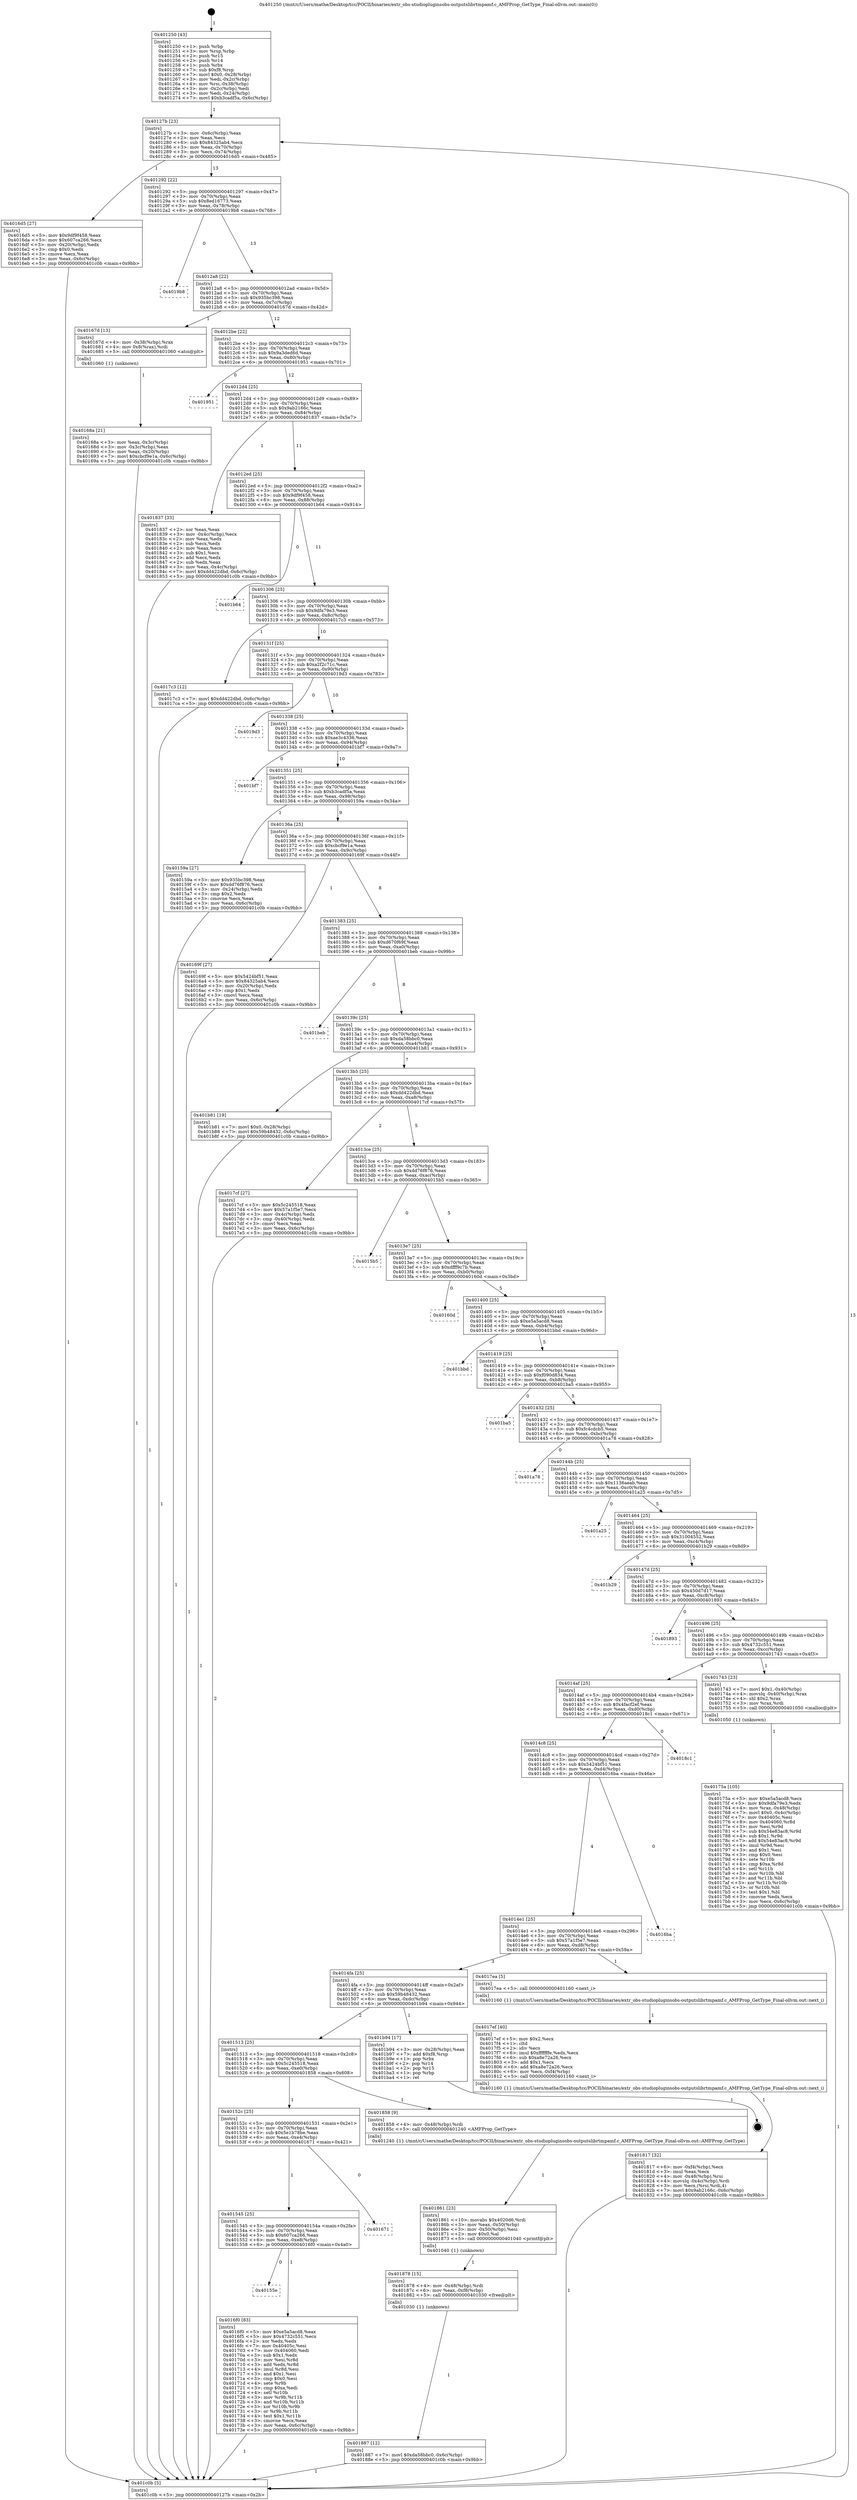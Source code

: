 digraph "0x401250" {
  label = "0x401250 (/mnt/c/Users/mathe/Desktop/tcc/POCII/binaries/extr_obs-studiopluginsobs-outputslibrtmpamf.c_AMFProp_GetType_Final-ollvm.out::main(0))"
  labelloc = "t"
  node[shape=record]

  Entry [label="",width=0.3,height=0.3,shape=circle,fillcolor=black,style=filled]
  "0x40127b" [label="{
     0x40127b [23]\l
     | [instrs]\l
     &nbsp;&nbsp;0x40127b \<+3\>: mov -0x6c(%rbp),%eax\l
     &nbsp;&nbsp;0x40127e \<+2\>: mov %eax,%ecx\l
     &nbsp;&nbsp;0x401280 \<+6\>: sub $0x84325ab4,%ecx\l
     &nbsp;&nbsp;0x401286 \<+3\>: mov %eax,-0x70(%rbp)\l
     &nbsp;&nbsp;0x401289 \<+3\>: mov %ecx,-0x74(%rbp)\l
     &nbsp;&nbsp;0x40128c \<+6\>: je 00000000004016d5 \<main+0x485\>\l
  }"]
  "0x4016d5" [label="{
     0x4016d5 [27]\l
     | [instrs]\l
     &nbsp;&nbsp;0x4016d5 \<+5\>: mov $0x9df9f458,%eax\l
     &nbsp;&nbsp;0x4016da \<+5\>: mov $0x607ca266,%ecx\l
     &nbsp;&nbsp;0x4016df \<+3\>: mov -0x20(%rbp),%edx\l
     &nbsp;&nbsp;0x4016e2 \<+3\>: cmp $0x0,%edx\l
     &nbsp;&nbsp;0x4016e5 \<+3\>: cmove %ecx,%eax\l
     &nbsp;&nbsp;0x4016e8 \<+3\>: mov %eax,-0x6c(%rbp)\l
     &nbsp;&nbsp;0x4016eb \<+5\>: jmp 0000000000401c0b \<main+0x9bb\>\l
  }"]
  "0x401292" [label="{
     0x401292 [22]\l
     | [instrs]\l
     &nbsp;&nbsp;0x401292 \<+5\>: jmp 0000000000401297 \<main+0x47\>\l
     &nbsp;&nbsp;0x401297 \<+3\>: mov -0x70(%rbp),%eax\l
     &nbsp;&nbsp;0x40129a \<+5\>: sub $0x8ed16773,%eax\l
     &nbsp;&nbsp;0x40129f \<+3\>: mov %eax,-0x78(%rbp)\l
     &nbsp;&nbsp;0x4012a2 \<+6\>: je 00000000004019b8 \<main+0x768\>\l
  }"]
  Exit [label="",width=0.3,height=0.3,shape=circle,fillcolor=black,style=filled,peripheries=2]
  "0x4019b8" [label="{
     0x4019b8\l
  }", style=dashed]
  "0x4012a8" [label="{
     0x4012a8 [22]\l
     | [instrs]\l
     &nbsp;&nbsp;0x4012a8 \<+5\>: jmp 00000000004012ad \<main+0x5d\>\l
     &nbsp;&nbsp;0x4012ad \<+3\>: mov -0x70(%rbp),%eax\l
     &nbsp;&nbsp;0x4012b0 \<+5\>: sub $0x935bc398,%eax\l
     &nbsp;&nbsp;0x4012b5 \<+3\>: mov %eax,-0x7c(%rbp)\l
     &nbsp;&nbsp;0x4012b8 \<+6\>: je 000000000040167d \<main+0x42d\>\l
  }"]
  "0x401887" [label="{
     0x401887 [12]\l
     | [instrs]\l
     &nbsp;&nbsp;0x401887 \<+7\>: movl $0xda58bbc0,-0x6c(%rbp)\l
     &nbsp;&nbsp;0x40188e \<+5\>: jmp 0000000000401c0b \<main+0x9bb\>\l
  }"]
  "0x40167d" [label="{
     0x40167d [13]\l
     | [instrs]\l
     &nbsp;&nbsp;0x40167d \<+4\>: mov -0x38(%rbp),%rax\l
     &nbsp;&nbsp;0x401681 \<+4\>: mov 0x8(%rax),%rdi\l
     &nbsp;&nbsp;0x401685 \<+5\>: call 0000000000401060 \<atoi@plt\>\l
     | [calls]\l
     &nbsp;&nbsp;0x401060 \{1\} (unknown)\l
  }"]
  "0x4012be" [label="{
     0x4012be [22]\l
     | [instrs]\l
     &nbsp;&nbsp;0x4012be \<+5\>: jmp 00000000004012c3 \<main+0x73\>\l
     &nbsp;&nbsp;0x4012c3 \<+3\>: mov -0x70(%rbp),%eax\l
     &nbsp;&nbsp;0x4012c6 \<+5\>: sub $0x9a3ded6d,%eax\l
     &nbsp;&nbsp;0x4012cb \<+3\>: mov %eax,-0x80(%rbp)\l
     &nbsp;&nbsp;0x4012ce \<+6\>: je 0000000000401951 \<main+0x701\>\l
  }"]
  "0x401878" [label="{
     0x401878 [15]\l
     | [instrs]\l
     &nbsp;&nbsp;0x401878 \<+4\>: mov -0x48(%rbp),%rdi\l
     &nbsp;&nbsp;0x40187c \<+6\>: mov %eax,-0xf8(%rbp)\l
     &nbsp;&nbsp;0x401882 \<+5\>: call 0000000000401030 \<free@plt\>\l
     | [calls]\l
     &nbsp;&nbsp;0x401030 \{1\} (unknown)\l
  }"]
  "0x401951" [label="{
     0x401951\l
  }", style=dashed]
  "0x4012d4" [label="{
     0x4012d4 [25]\l
     | [instrs]\l
     &nbsp;&nbsp;0x4012d4 \<+5\>: jmp 00000000004012d9 \<main+0x89\>\l
     &nbsp;&nbsp;0x4012d9 \<+3\>: mov -0x70(%rbp),%eax\l
     &nbsp;&nbsp;0x4012dc \<+5\>: sub $0x9ab2166c,%eax\l
     &nbsp;&nbsp;0x4012e1 \<+6\>: mov %eax,-0x84(%rbp)\l
     &nbsp;&nbsp;0x4012e7 \<+6\>: je 0000000000401837 \<main+0x5e7\>\l
  }"]
  "0x401861" [label="{
     0x401861 [23]\l
     | [instrs]\l
     &nbsp;&nbsp;0x401861 \<+10\>: movabs $0x4020d6,%rdi\l
     &nbsp;&nbsp;0x40186b \<+3\>: mov %eax,-0x50(%rbp)\l
     &nbsp;&nbsp;0x40186e \<+3\>: mov -0x50(%rbp),%esi\l
     &nbsp;&nbsp;0x401871 \<+2\>: mov $0x0,%al\l
     &nbsp;&nbsp;0x401873 \<+5\>: call 0000000000401040 \<printf@plt\>\l
     | [calls]\l
     &nbsp;&nbsp;0x401040 \{1\} (unknown)\l
  }"]
  "0x401837" [label="{
     0x401837 [33]\l
     | [instrs]\l
     &nbsp;&nbsp;0x401837 \<+2\>: xor %eax,%eax\l
     &nbsp;&nbsp;0x401839 \<+3\>: mov -0x4c(%rbp),%ecx\l
     &nbsp;&nbsp;0x40183c \<+2\>: mov %eax,%edx\l
     &nbsp;&nbsp;0x40183e \<+2\>: sub %ecx,%edx\l
     &nbsp;&nbsp;0x401840 \<+2\>: mov %eax,%ecx\l
     &nbsp;&nbsp;0x401842 \<+3\>: sub $0x1,%ecx\l
     &nbsp;&nbsp;0x401845 \<+2\>: add %ecx,%edx\l
     &nbsp;&nbsp;0x401847 \<+2\>: sub %edx,%eax\l
     &nbsp;&nbsp;0x401849 \<+3\>: mov %eax,-0x4c(%rbp)\l
     &nbsp;&nbsp;0x40184c \<+7\>: movl $0xdd422dbd,-0x6c(%rbp)\l
     &nbsp;&nbsp;0x401853 \<+5\>: jmp 0000000000401c0b \<main+0x9bb\>\l
  }"]
  "0x4012ed" [label="{
     0x4012ed [25]\l
     | [instrs]\l
     &nbsp;&nbsp;0x4012ed \<+5\>: jmp 00000000004012f2 \<main+0xa2\>\l
     &nbsp;&nbsp;0x4012f2 \<+3\>: mov -0x70(%rbp),%eax\l
     &nbsp;&nbsp;0x4012f5 \<+5\>: sub $0x9df9f458,%eax\l
     &nbsp;&nbsp;0x4012fa \<+6\>: mov %eax,-0x88(%rbp)\l
     &nbsp;&nbsp;0x401300 \<+6\>: je 0000000000401b64 \<main+0x914\>\l
  }"]
  "0x401817" [label="{
     0x401817 [32]\l
     | [instrs]\l
     &nbsp;&nbsp;0x401817 \<+6\>: mov -0xf4(%rbp),%ecx\l
     &nbsp;&nbsp;0x40181d \<+3\>: imul %eax,%ecx\l
     &nbsp;&nbsp;0x401820 \<+4\>: mov -0x48(%rbp),%rsi\l
     &nbsp;&nbsp;0x401824 \<+4\>: movslq -0x4c(%rbp),%rdi\l
     &nbsp;&nbsp;0x401828 \<+3\>: mov %ecx,(%rsi,%rdi,4)\l
     &nbsp;&nbsp;0x40182b \<+7\>: movl $0x9ab2166c,-0x6c(%rbp)\l
     &nbsp;&nbsp;0x401832 \<+5\>: jmp 0000000000401c0b \<main+0x9bb\>\l
  }"]
  "0x401b64" [label="{
     0x401b64\l
  }", style=dashed]
  "0x401306" [label="{
     0x401306 [25]\l
     | [instrs]\l
     &nbsp;&nbsp;0x401306 \<+5\>: jmp 000000000040130b \<main+0xbb\>\l
     &nbsp;&nbsp;0x40130b \<+3\>: mov -0x70(%rbp),%eax\l
     &nbsp;&nbsp;0x40130e \<+5\>: sub $0x9dfa79e3,%eax\l
     &nbsp;&nbsp;0x401313 \<+6\>: mov %eax,-0x8c(%rbp)\l
     &nbsp;&nbsp;0x401319 \<+6\>: je 00000000004017c3 \<main+0x573\>\l
  }"]
  "0x4017ef" [label="{
     0x4017ef [40]\l
     | [instrs]\l
     &nbsp;&nbsp;0x4017ef \<+5\>: mov $0x2,%ecx\l
     &nbsp;&nbsp;0x4017f4 \<+1\>: cltd\l
     &nbsp;&nbsp;0x4017f5 \<+2\>: idiv %ecx\l
     &nbsp;&nbsp;0x4017f7 \<+6\>: imul $0xfffffffe,%edx,%ecx\l
     &nbsp;&nbsp;0x4017fd \<+6\>: sub $0xa8e72a26,%ecx\l
     &nbsp;&nbsp;0x401803 \<+3\>: add $0x1,%ecx\l
     &nbsp;&nbsp;0x401806 \<+6\>: add $0xa8e72a26,%ecx\l
     &nbsp;&nbsp;0x40180c \<+6\>: mov %ecx,-0xf4(%rbp)\l
     &nbsp;&nbsp;0x401812 \<+5\>: call 0000000000401160 \<next_i\>\l
     | [calls]\l
     &nbsp;&nbsp;0x401160 \{1\} (/mnt/c/Users/mathe/Desktop/tcc/POCII/binaries/extr_obs-studiopluginsobs-outputslibrtmpamf.c_AMFProp_GetType_Final-ollvm.out::next_i)\l
  }"]
  "0x4017c3" [label="{
     0x4017c3 [12]\l
     | [instrs]\l
     &nbsp;&nbsp;0x4017c3 \<+7\>: movl $0xdd422dbd,-0x6c(%rbp)\l
     &nbsp;&nbsp;0x4017ca \<+5\>: jmp 0000000000401c0b \<main+0x9bb\>\l
  }"]
  "0x40131f" [label="{
     0x40131f [25]\l
     | [instrs]\l
     &nbsp;&nbsp;0x40131f \<+5\>: jmp 0000000000401324 \<main+0xd4\>\l
     &nbsp;&nbsp;0x401324 \<+3\>: mov -0x70(%rbp),%eax\l
     &nbsp;&nbsp;0x401327 \<+5\>: sub $0xa2f2c71c,%eax\l
     &nbsp;&nbsp;0x40132c \<+6\>: mov %eax,-0x90(%rbp)\l
     &nbsp;&nbsp;0x401332 \<+6\>: je 00000000004019d3 \<main+0x783\>\l
  }"]
  "0x40175a" [label="{
     0x40175a [105]\l
     | [instrs]\l
     &nbsp;&nbsp;0x40175a \<+5\>: mov $0xe5a5acd8,%ecx\l
     &nbsp;&nbsp;0x40175f \<+5\>: mov $0x9dfa79e3,%edx\l
     &nbsp;&nbsp;0x401764 \<+4\>: mov %rax,-0x48(%rbp)\l
     &nbsp;&nbsp;0x401768 \<+7\>: movl $0x0,-0x4c(%rbp)\l
     &nbsp;&nbsp;0x40176f \<+7\>: mov 0x40405c,%esi\l
     &nbsp;&nbsp;0x401776 \<+8\>: mov 0x404060,%r8d\l
     &nbsp;&nbsp;0x40177e \<+3\>: mov %esi,%r9d\l
     &nbsp;&nbsp;0x401781 \<+7\>: sub $0x54e83ac8,%r9d\l
     &nbsp;&nbsp;0x401788 \<+4\>: sub $0x1,%r9d\l
     &nbsp;&nbsp;0x40178c \<+7\>: add $0x54e83ac8,%r9d\l
     &nbsp;&nbsp;0x401793 \<+4\>: imul %r9d,%esi\l
     &nbsp;&nbsp;0x401797 \<+3\>: and $0x1,%esi\l
     &nbsp;&nbsp;0x40179a \<+3\>: cmp $0x0,%esi\l
     &nbsp;&nbsp;0x40179d \<+4\>: sete %r10b\l
     &nbsp;&nbsp;0x4017a1 \<+4\>: cmp $0xa,%r8d\l
     &nbsp;&nbsp;0x4017a5 \<+4\>: setl %r11b\l
     &nbsp;&nbsp;0x4017a9 \<+3\>: mov %r10b,%bl\l
     &nbsp;&nbsp;0x4017ac \<+3\>: and %r11b,%bl\l
     &nbsp;&nbsp;0x4017af \<+3\>: xor %r11b,%r10b\l
     &nbsp;&nbsp;0x4017b2 \<+3\>: or %r10b,%bl\l
     &nbsp;&nbsp;0x4017b5 \<+3\>: test $0x1,%bl\l
     &nbsp;&nbsp;0x4017b8 \<+3\>: cmovne %edx,%ecx\l
     &nbsp;&nbsp;0x4017bb \<+3\>: mov %ecx,-0x6c(%rbp)\l
     &nbsp;&nbsp;0x4017be \<+5\>: jmp 0000000000401c0b \<main+0x9bb\>\l
  }"]
  "0x4019d3" [label="{
     0x4019d3\l
  }", style=dashed]
  "0x401338" [label="{
     0x401338 [25]\l
     | [instrs]\l
     &nbsp;&nbsp;0x401338 \<+5\>: jmp 000000000040133d \<main+0xed\>\l
     &nbsp;&nbsp;0x40133d \<+3\>: mov -0x70(%rbp),%eax\l
     &nbsp;&nbsp;0x401340 \<+5\>: sub $0xae3c4336,%eax\l
     &nbsp;&nbsp;0x401345 \<+6\>: mov %eax,-0x94(%rbp)\l
     &nbsp;&nbsp;0x40134b \<+6\>: je 0000000000401bf7 \<main+0x9a7\>\l
  }"]
  "0x40155e" [label="{
     0x40155e\l
  }", style=dashed]
  "0x401bf7" [label="{
     0x401bf7\l
  }", style=dashed]
  "0x401351" [label="{
     0x401351 [25]\l
     | [instrs]\l
     &nbsp;&nbsp;0x401351 \<+5\>: jmp 0000000000401356 \<main+0x106\>\l
     &nbsp;&nbsp;0x401356 \<+3\>: mov -0x70(%rbp),%eax\l
     &nbsp;&nbsp;0x401359 \<+5\>: sub $0xb3cadf5a,%eax\l
     &nbsp;&nbsp;0x40135e \<+6\>: mov %eax,-0x98(%rbp)\l
     &nbsp;&nbsp;0x401364 \<+6\>: je 000000000040159a \<main+0x34a\>\l
  }"]
  "0x4016f0" [label="{
     0x4016f0 [83]\l
     | [instrs]\l
     &nbsp;&nbsp;0x4016f0 \<+5\>: mov $0xe5a5acd8,%eax\l
     &nbsp;&nbsp;0x4016f5 \<+5\>: mov $0x4732c551,%ecx\l
     &nbsp;&nbsp;0x4016fa \<+2\>: xor %edx,%edx\l
     &nbsp;&nbsp;0x4016fc \<+7\>: mov 0x40405c,%esi\l
     &nbsp;&nbsp;0x401703 \<+7\>: mov 0x404060,%edi\l
     &nbsp;&nbsp;0x40170a \<+3\>: sub $0x1,%edx\l
     &nbsp;&nbsp;0x40170d \<+3\>: mov %esi,%r8d\l
     &nbsp;&nbsp;0x401710 \<+3\>: add %edx,%r8d\l
     &nbsp;&nbsp;0x401713 \<+4\>: imul %r8d,%esi\l
     &nbsp;&nbsp;0x401717 \<+3\>: and $0x1,%esi\l
     &nbsp;&nbsp;0x40171a \<+3\>: cmp $0x0,%esi\l
     &nbsp;&nbsp;0x40171d \<+4\>: sete %r9b\l
     &nbsp;&nbsp;0x401721 \<+3\>: cmp $0xa,%edi\l
     &nbsp;&nbsp;0x401724 \<+4\>: setl %r10b\l
     &nbsp;&nbsp;0x401728 \<+3\>: mov %r9b,%r11b\l
     &nbsp;&nbsp;0x40172b \<+3\>: and %r10b,%r11b\l
     &nbsp;&nbsp;0x40172e \<+3\>: xor %r10b,%r9b\l
     &nbsp;&nbsp;0x401731 \<+3\>: or %r9b,%r11b\l
     &nbsp;&nbsp;0x401734 \<+4\>: test $0x1,%r11b\l
     &nbsp;&nbsp;0x401738 \<+3\>: cmovne %ecx,%eax\l
     &nbsp;&nbsp;0x40173b \<+3\>: mov %eax,-0x6c(%rbp)\l
     &nbsp;&nbsp;0x40173e \<+5\>: jmp 0000000000401c0b \<main+0x9bb\>\l
  }"]
  "0x40159a" [label="{
     0x40159a [27]\l
     | [instrs]\l
     &nbsp;&nbsp;0x40159a \<+5\>: mov $0x935bc398,%eax\l
     &nbsp;&nbsp;0x40159f \<+5\>: mov $0xdd76f876,%ecx\l
     &nbsp;&nbsp;0x4015a4 \<+3\>: mov -0x24(%rbp),%edx\l
     &nbsp;&nbsp;0x4015a7 \<+3\>: cmp $0x2,%edx\l
     &nbsp;&nbsp;0x4015aa \<+3\>: cmovne %ecx,%eax\l
     &nbsp;&nbsp;0x4015ad \<+3\>: mov %eax,-0x6c(%rbp)\l
     &nbsp;&nbsp;0x4015b0 \<+5\>: jmp 0000000000401c0b \<main+0x9bb\>\l
  }"]
  "0x40136a" [label="{
     0x40136a [25]\l
     | [instrs]\l
     &nbsp;&nbsp;0x40136a \<+5\>: jmp 000000000040136f \<main+0x11f\>\l
     &nbsp;&nbsp;0x40136f \<+3\>: mov -0x70(%rbp),%eax\l
     &nbsp;&nbsp;0x401372 \<+5\>: sub $0xcbcf9e1a,%eax\l
     &nbsp;&nbsp;0x401377 \<+6\>: mov %eax,-0x9c(%rbp)\l
     &nbsp;&nbsp;0x40137d \<+6\>: je 000000000040169f \<main+0x44f\>\l
  }"]
  "0x401c0b" [label="{
     0x401c0b [5]\l
     | [instrs]\l
     &nbsp;&nbsp;0x401c0b \<+5\>: jmp 000000000040127b \<main+0x2b\>\l
  }"]
  "0x401250" [label="{
     0x401250 [43]\l
     | [instrs]\l
     &nbsp;&nbsp;0x401250 \<+1\>: push %rbp\l
     &nbsp;&nbsp;0x401251 \<+3\>: mov %rsp,%rbp\l
     &nbsp;&nbsp;0x401254 \<+2\>: push %r15\l
     &nbsp;&nbsp;0x401256 \<+2\>: push %r14\l
     &nbsp;&nbsp;0x401258 \<+1\>: push %rbx\l
     &nbsp;&nbsp;0x401259 \<+7\>: sub $0xf8,%rsp\l
     &nbsp;&nbsp;0x401260 \<+7\>: movl $0x0,-0x28(%rbp)\l
     &nbsp;&nbsp;0x401267 \<+3\>: mov %edi,-0x2c(%rbp)\l
     &nbsp;&nbsp;0x40126a \<+4\>: mov %rsi,-0x38(%rbp)\l
     &nbsp;&nbsp;0x40126e \<+3\>: mov -0x2c(%rbp),%edi\l
     &nbsp;&nbsp;0x401271 \<+3\>: mov %edi,-0x24(%rbp)\l
     &nbsp;&nbsp;0x401274 \<+7\>: movl $0xb3cadf5a,-0x6c(%rbp)\l
  }"]
  "0x40168a" [label="{
     0x40168a [21]\l
     | [instrs]\l
     &nbsp;&nbsp;0x40168a \<+3\>: mov %eax,-0x3c(%rbp)\l
     &nbsp;&nbsp;0x40168d \<+3\>: mov -0x3c(%rbp),%eax\l
     &nbsp;&nbsp;0x401690 \<+3\>: mov %eax,-0x20(%rbp)\l
     &nbsp;&nbsp;0x401693 \<+7\>: movl $0xcbcf9e1a,-0x6c(%rbp)\l
     &nbsp;&nbsp;0x40169a \<+5\>: jmp 0000000000401c0b \<main+0x9bb\>\l
  }"]
  "0x401545" [label="{
     0x401545 [25]\l
     | [instrs]\l
     &nbsp;&nbsp;0x401545 \<+5\>: jmp 000000000040154a \<main+0x2fa\>\l
     &nbsp;&nbsp;0x40154a \<+3\>: mov -0x70(%rbp),%eax\l
     &nbsp;&nbsp;0x40154d \<+5\>: sub $0x607ca266,%eax\l
     &nbsp;&nbsp;0x401552 \<+6\>: mov %eax,-0xe8(%rbp)\l
     &nbsp;&nbsp;0x401558 \<+6\>: je 00000000004016f0 \<main+0x4a0\>\l
  }"]
  "0x40169f" [label="{
     0x40169f [27]\l
     | [instrs]\l
     &nbsp;&nbsp;0x40169f \<+5\>: mov $0x5424bf51,%eax\l
     &nbsp;&nbsp;0x4016a4 \<+5\>: mov $0x84325ab4,%ecx\l
     &nbsp;&nbsp;0x4016a9 \<+3\>: mov -0x20(%rbp),%edx\l
     &nbsp;&nbsp;0x4016ac \<+3\>: cmp $0x1,%edx\l
     &nbsp;&nbsp;0x4016af \<+3\>: cmovl %ecx,%eax\l
     &nbsp;&nbsp;0x4016b2 \<+3\>: mov %eax,-0x6c(%rbp)\l
     &nbsp;&nbsp;0x4016b5 \<+5\>: jmp 0000000000401c0b \<main+0x9bb\>\l
  }"]
  "0x401383" [label="{
     0x401383 [25]\l
     | [instrs]\l
     &nbsp;&nbsp;0x401383 \<+5\>: jmp 0000000000401388 \<main+0x138\>\l
     &nbsp;&nbsp;0x401388 \<+3\>: mov -0x70(%rbp),%eax\l
     &nbsp;&nbsp;0x40138b \<+5\>: sub $0xd670f69f,%eax\l
     &nbsp;&nbsp;0x401390 \<+6\>: mov %eax,-0xa0(%rbp)\l
     &nbsp;&nbsp;0x401396 \<+6\>: je 0000000000401beb \<main+0x99b\>\l
  }"]
  "0x401671" [label="{
     0x401671\l
  }", style=dashed]
  "0x401beb" [label="{
     0x401beb\l
  }", style=dashed]
  "0x40139c" [label="{
     0x40139c [25]\l
     | [instrs]\l
     &nbsp;&nbsp;0x40139c \<+5\>: jmp 00000000004013a1 \<main+0x151\>\l
     &nbsp;&nbsp;0x4013a1 \<+3\>: mov -0x70(%rbp),%eax\l
     &nbsp;&nbsp;0x4013a4 \<+5\>: sub $0xda58bbc0,%eax\l
     &nbsp;&nbsp;0x4013a9 \<+6\>: mov %eax,-0xa4(%rbp)\l
     &nbsp;&nbsp;0x4013af \<+6\>: je 0000000000401b81 \<main+0x931\>\l
  }"]
  "0x40152c" [label="{
     0x40152c [25]\l
     | [instrs]\l
     &nbsp;&nbsp;0x40152c \<+5\>: jmp 0000000000401531 \<main+0x2e1\>\l
     &nbsp;&nbsp;0x401531 \<+3\>: mov -0x70(%rbp),%eax\l
     &nbsp;&nbsp;0x401534 \<+5\>: sub $0x5e1b78be,%eax\l
     &nbsp;&nbsp;0x401539 \<+6\>: mov %eax,-0xe4(%rbp)\l
     &nbsp;&nbsp;0x40153f \<+6\>: je 0000000000401671 \<main+0x421\>\l
  }"]
  "0x401b81" [label="{
     0x401b81 [19]\l
     | [instrs]\l
     &nbsp;&nbsp;0x401b81 \<+7\>: movl $0x0,-0x28(%rbp)\l
     &nbsp;&nbsp;0x401b88 \<+7\>: movl $0x59b48432,-0x6c(%rbp)\l
     &nbsp;&nbsp;0x401b8f \<+5\>: jmp 0000000000401c0b \<main+0x9bb\>\l
  }"]
  "0x4013b5" [label="{
     0x4013b5 [25]\l
     | [instrs]\l
     &nbsp;&nbsp;0x4013b5 \<+5\>: jmp 00000000004013ba \<main+0x16a\>\l
     &nbsp;&nbsp;0x4013ba \<+3\>: mov -0x70(%rbp),%eax\l
     &nbsp;&nbsp;0x4013bd \<+5\>: sub $0xdd422dbd,%eax\l
     &nbsp;&nbsp;0x4013c2 \<+6\>: mov %eax,-0xa8(%rbp)\l
     &nbsp;&nbsp;0x4013c8 \<+6\>: je 00000000004017cf \<main+0x57f\>\l
  }"]
  "0x401858" [label="{
     0x401858 [9]\l
     | [instrs]\l
     &nbsp;&nbsp;0x401858 \<+4\>: mov -0x48(%rbp),%rdi\l
     &nbsp;&nbsp;0x40185c \<+5\>: call 0000000000401240 \<AMFProp_GetType\>\l
     | [calls]\l
     &nbsp;&nbsp;0x401240 \{1\} (/mnt/c/Users/mathe/Desktop/tcc/POCII/binaries/extr_obs-studiopluginsobs-outputslibrtmpamf.c_AMFProp_GetType_Final-ollvm.out::AMFProp_GetType)\l
  }"]
  "0x4017cf" [label="{
     0x4017cf [27]\l
     | [instrs]\l
     &nbsp;&nbsp;0x4017cf \<+5\>: mov $0x5c245518,%eax\l
     &nbsp;&nbsp;0x4017d4 \<+5\>: mov $0x57a1f5e7,%ecx\l
     &nbsp;&nbsp;0x4017d9 \<+3\>: mov -0x4c(%rbp),%edx\l
     &nbsp;&nbsp;0x4017dc \<+3\>: cmp -0x40(%rbp),%edx\l
     &nbsp;&nbsp;0x4017df \<+3\>: cmovl %ecx,%eax\l
     &nbsp;&nbsp;0x4017e2 \<+3\>: mov %eax,-0x6c(%rbp)\l
     &nbsp;&nbsp;0x4017e5 \<+5\>: jmp 0000000000401c0b \<main+0x9bb\>\l
  }"]
  "0x4013ce" [label="{
     0x4013ce [25]\l
     | [instrs]\l
     &nbsp;&nbsp;0x4013ce \<+5\>: jmp 00000000004013d3 \<main+0x183\>\l
     &nbsp;&nbsp;0x4013d3 \<+3\>: mov -0x70(%rbp),%eax\l
     &nbsp;&nbsp;0x4013d6 \<+5\>: sub $0xdd76f876,%eax\l
     &nbsp;&nbsp;0x4013db \<+6\>: mov %eax,-0xac(%rbp)\l
     &nbsp;&nbsp;0x4013e1 \<+6\>: je 00000000004015b5 \<main+0x365\>\l
  }"]
  "0x401513" [label="{
     0x401513 [25]\l
     | [instrs]\l
     &nbsp;&nbsp;0x401513 \<+5\>: jmp 0000000000401518 \<main+0x2c8\>\l
     &nbsp;&nbsp;0x401518 \<+3\>: mov -0x70(%rbp),%eax\l
     &nbsp;&nbsp;0x40151b \<+5\>: sub $0x5c245518,%eax\l
     &nbsp;&nbsp;0x401520 \<+6\>: mov %eax,-0xe0(%rbp)\l
     &nbsp;&nbsp;0x401526 \<+6\>: je 0000000000401858 \<main+0x608\>\l
  }"]
  "0x4015b5" [label="{
     0x4015b5\l
  }", style=dashed]
  "0x4013e7" [label="{
     0x4013e7 [25]\l
     | [instrs]\l
     &nbsp;&nbsp;0x4013e7 \<+5\>: jmp 00000000004013ec \<main+0x19c\>\l
     &nbsp;&nbsp;0x4013ec \<+3\>: mov -0x70(%rbp),%eax\l
     &nbsp;&nbsp;0x4013ef \<+5\>: sub $0xdfff9c7b,%eax\l
     &nbsp;&nbsp;0x4013f4 \<+6\>: mov %eax,-0xb0(%rbp)\l
     &nbsp;&nbsp;0x4013fa \<+6\>: je 000000000040160d \<main+0x3bd\>\l
  }"]
  "0x401b94" [label="{
     0x401b94 [17]\l
     | [instrs]\l
     &nbsp;&nbsp;0x401b94 \<+3\>: mov -0x28(%rbp),%eax\l
     &nbsp;&nbsp;0x401b97 \<+7\>: add $0xf8,%rsp\l
     &nbsp;&nbsp;0x401b9e \<+1\>: pop %rbx\l
     &nbsp;&nbsp;0x401b9f \<+2\>: pop %r14\l
     &nbsp;&nbsp;0x401ba1 \<+2\>: pop %r15\l
     &nbsp;&nbsp;0x401ba3 \<+1\>: pop %rbp\l
     &nbsp;&nbsp;0x401ba4 \<+1\>: ret\l
  }"]
  "0x40160d" [label="{
     0x40160d\l
  }", style=dashed]
  "0x401400" [label="{
     0x401400 [25]\l
     | [instrs]\l
     &nbsp;&nbsp;0x401400 \<+5\>: jmp 0000000000401405 \<main+0x1b5\>\l
     &nbsp;&nbsp;0x401405 \<+3\>: mov -0x70(%rbp),%eax\l
     &nbsp;&nbsp;0x401408 \<+5\>: sub $0xe5a5acd8,%eax\l
     &nbsp;&nbsp;0x40140d \<+6\>: mov %eax,-0xb4(%rbp)\l
     &nbsp;&nbsp;0x401413 \<+6\>: je 0000000000401bbd \<main+0x96d\>\l
  }"]
  "0x4014fa" [label="{
     0x4014fa [25]\l
     | [instrs]\l
     &nbsp;&nbsp;0x4014fa \<+5\>: jmp 00000000004014ff \<main+0x2af\>\l
     &nbsp;&nbsp;0x4014ff \<+3\>: mov -0x70(%rbp),%eax\l
     &nbsp;&nbsp;0x401502 \<+5\>: sub $0x59b48432,%eax\l
     &nbsp;&nbsp;0x401507 \<+6\>: mov %eax,-0xdc(%rbp)\l
     &nbsp;&nbsp;0x40150d \<+6\>: je 0000000000401b94 \<main+0x944\>\l
  }"]
  "0x401bbd" [label="{
     0x401bbd\l
  }", style=dashed]
  "0x401419" [label="{
     0x401419 [25]\l
     | [instrs]\l
     &nbsp;&nbsp;0x401419 \<+5\>: jmp 000000000040141e \<main+0x1ce\>\l
     &nbsp;&nbsp;0x40141e \<+3\>: mov -0x70(%rbp),%eax\l
     &nbsp;&nbsp;0x401421 \<+5\>: sub $0xf090d834,%eax\l
     &nbsp;&nbsp;0x401426 \<+6\>: mov %eax,-0xb8(%rbp)\l
     &nbsp;&nbsp;0x40142c \<+6\>: je 0000000000401ba5 \<main+0x955\>\l
  }"]
  "0x4017ea" [label="{
     0x4017ea [5]\l
     | [instrs]\l
     &nbsp;&nbsp;0x4017ea \<+5\>: call 0000000000401160 \<next_i\>\l
     | [calls]\l
     &nbsp;&nbsp;0x401160 \{1\} (/mnt/c/Users/mathe/Desktop/tcc/POCII/binaries/extr_obs-studiopluginsobs-outputslibrtmpamf.c_AMFProp_GetType_Final-ollvm.out::next_i)\l
  }"]
  "0x401ba5" [label="{
     0x401ba5\l
  }", style=dashed]
  "0x401432" [label="{
     0x401432 [25]\l
     | [instrs]\l
     &nbsp;&nbsp;0x401432 \<+5\>: jmp 0000000000401437 \<main+0x1e7\>\l
     &nbsp;&nbsp;0x401437 \<+3\>: mov -0x70(%rbp),%eax\l
     &nbsp;&nbsp;0x40143a \<+5\>: sub $0xfc4cdcb5,%eax\l
     &nbsp;&nbsp;0x40143f \<+6\>: mov %eax,-0xbc(%rbp)\l
     &nbsp;&nbsp;0x401445 \<+6\>: je 0000000000401a78 \<main+0x828\>\l
  }"]
  "0x4014e1" [label="{
     0x4014e1 [25]\l
     | [instrs]\l
     &nbsp;&nbsp;0x4014e1 \<+5\>: jmp 00000000004014e6 \<main+0x296\>\l
     &nbsp;&nbsp;0x4014e6 \<+3\>: mov -0x70(%rbp),%eax\l
     &nbsp;&nbsp;0x4014e9 \<+5\>: sub $0x57a1f5e7,%eax\l
     &nbsp;&nbsp;0x4014ee \<+6\>: mov %eax,-0xd8(%rbp)\l
     &nbsp;&nbsp;0x4014f4 \<+6\>: je 00000000004017ea \<main+0x59a\>\l
  }"]
  "0x401a78" [label="{
     0x401a78\l
  }", style=dashed]
  "0x40144b" [label="{
     0x40144b [25]\l
     | [instrs]\l
     &nbsp;&nbsp;0x40144b \<+5\>: jmp 0000000000401450 \<main+0x200\>\l
     &nbsp;&nbsp;0x401450 \<+3\>: mov -0x70(%rbp),%eax\l
     &nbsp;&nbsp;0x401453 \<+5\>: sub $0x1136aeab,%eax\l
     &nbsp;&nbsp;0x401458 \<+6\>: mov %eax,-0xc0(%rbp)\l
     &nbsp;&nbsp;0x40145e \<+6\>: je 0000000000401a25 \<main+0x7d5\>\l
  }"]
  "0x4016ba" [label="{
     0x4016ba\l
  }", style=dashed]
  "0x401a25" [label="{
     0x401a25\l
  }", style=dashed]
  "0x401464" [label="{
     0x401464 [25]\l
     | [instrs]\l
     &nbsp;&nbsp;0x401464 \<+5\>: jmp 0000000000401469 \<main+0x219\>\l
     &nbsp;&nbsp;0x401469 \<+3\>: mov -0x70(%rbp),%eax\l
     &nbsp;&nbsp;0x40146c \<+5\>: sub $0x31004552,%eax\l
     &nbsp;&nbsp;0x401471 \<+6\>: mov %eax,-0xc4(%rbp)\l
     &nbsp;&nbsp;0x401477 \<+6\>: je 0000000000401b29 \<main+0x8d9\>\l
  }"]
  "0x4014c8" [label="{
     0x4014c8 [25]\l
     | [instrs]\l
     &nbsp;&nbsp;0x4014c8 \<+5\>: jmp 00000000004014cd \<main+0x27d\>\l
     &nbsp;&nbsp;0x4014cd \<+3\>: mov -0x70(%rbp),%eax\l
     &nbsp;&nbsp;0x4014d0 \<+5\>: sub $0x5424bf51,%eax\l
     &nbsp;&nbsp;0x4014d5 \<+6\>: mov %eax,-0xd4(%rbp)\l
     &nbsp;&nbsp;0x4014db \<+6\>: je 00000000004016ba \<main+0x46a\>\l
  }"]
  "0x401b29" [label="{
     0x401b29\l
  }", style=dashed]
  "0x40147d" [label="{
     0x40147d [25]\l
     | [instrs]\l
     &nbsp;&nbsp;0x40147d \<+5\>: jmp 0000000000401482 \<main+0x232\>\l
     &nbsp;&nbsp;0x401482 \<+3\>: mov -0x70(%rbp),%eax\l
     &nbsp;&nbsp;0x401485 \<+5\>: sub $0x450d7d17,%eax\l
     &nbsp;&nbsp;0x40148a \<+6\>: mov %eax,-0xc8(%rbp)\l
     &nbsp;&nbsp;0x401490 \<+6\>: je 0000000000401893 \<main+0x643\>\l
  }"]
  "0x4018c1" [label="{
     0x4018c1\l
  }", style=dashed]
  "0x401893" [label="{
     0x401893\l
  }", style=dashed]
  "0x401496" [label="{
     0x401496 [25]\l
     | [instrs]\l
     &nbsp;&nbsp;0x401496 \<+5\>: jmp 000000000040149b \<main+0x24b\>\l
     &nbsp;&nbsp;0x40149b \<+3\>: mov -0x70(%rbp),%eax\l
     &nbsp;&nbsp;0x40149e \<+5\>: sub $0x4732c551,%eax\l
     &nbsp;&nbsp;0x4014a3 \<+6\>: mov %eax,-0xcc(%rbp)\l
     &nbsp;&nbsp;0x4014a9 \<+6\>: je 0000000000401743 \<main+0x4f3\>\l
  }"]
  "0x4014af" [label="{
     0x4014af [25]\l
     | [instrs]\l
     &nbsp;&nbsp;0x4014af \<+5\>: jmp 00000000004014b4 \<main+0x264\>\l
     &nbsp;&nbsp;0x4014b4 \<+3\>: mov -0x70(%rbp),%eax\l
     &nbsp;&nbsp;0x4014b7 \<+5\>: sub $0x4facf2ef,%eax\l
     &nbsp;&nbsp;0x4014bc \<+6\>: mov %eax,-0xd0(%rbp)\l
     &nbsp;&nbsp;0x4014c2 \<+6\>: je 00000000004018c1 \<main+0x671\>\l
  }"]
  "0x401743" [label="{
     0x401743 [23]\l
     | [instrs]\l
     &nbsp;&nbsp;0x401743 \<+7\>: movl $0x1,-0x40(%rbp)\l
     &nbsp;&nbsp;0x40174a \<+4\>: movslq -0x40(%rbp),%rax\l
     &nbsp;&nbsp;0x40174e \<+4\>: shl $0x2,%rax\l
     &nbsp;&nbsp;0x401752 \<+3\>: mov %rax,%rdi\l
     &nbsp;&nbsp;0x401755 \<+5\>: call 0000000000401050 \<malloc@plt\>\l
     | [calls]\l
     &nbsp;&nbsp;0x401050 \{1\} (unknown)\l
  }"]
  Entry -> "0x401250" [label=" 1"]
  "0x40127b" -> "0x4016d5" [label=" 1"]
  "0x40127b" -> "0x401292" [label=" 13"]
  "0x401b94" -> Exit [label=" 1"]
  "0x401292" -> "0x4019b8" [label=" 0"]
  "0x401292" -> "0x4012a8" [label=" 13"]
  "0x401b81" -> "0x401c0b" [label=" 1"]
  "0x4012a8" -> "0x40167d" [label=" 1"]
  "0x4012a8" -> "0x4012be" [label=" 12"]
  "0x401887" -> "0x401c0b" [label=" 1"]
  "0x4012be" -> "0x401951" [label=" 0"]
  "0x4012be" -> "0x4012d4" [label=" 12"]
  "0x401878" -> "0x401887" [label=" 1"]
  "0x4012d4" -> "0x401837" [label=" 1"]
  "0x4012d4" -> "0x4012ed" [label=" 11"]
  "0x401861" -> "0x401878" [label=" 1"]
  "0x4012ed" -> "0x401b64" [label=" 0"]
  "0x4012ed" -> "0x401306" [label=" 11"]
  "0x401858" -> "0x401861" [label=" 1"]
  "0x401306" -> "0x4017c3" [label=" 1"]
  "0x401306" -> "0x40131f" [label=" 10"]
  "0x401837" -> "0x401c0b" [label=" 1"]
  "0x40131f" -> "0x4019d3" [label=" 0"]
  "0x40131f" -> "0x401338" [label=" 10"]
  "0x401817" -> "0x401c0b" [label=" 1"]
  "0x401338" -> "0x401bf7" [label=" 0"]
  "0x401338" -> "0x401351" [label=" 10"]
  "0x4017ef" -> "0x401817" [label=" 1"]
  "0x401351" -> "0x40159a" [label=" 1"]
  "0x401351" -> "0x40136a" [label=" 9"]
  "0x40159a" -> "0x401c0b" [label=" 1"]
  "0x401250" -> "0x40127b" [label=" 1"]
  "0x401c0b" -> "0x40127b" [label=" 13"]
  "0x40167d" -> "0x40168a" [label=" 1"]
  "0x40168a" -> "0x401c0b" [label=" 1"]
  "0x4017ea" -> "0x4017ef" [label=" 1"]
  "0x40136a" -> "0x40169f" [label=" 1"]
  "0x40136a" -> "0x401383" [label=" 8"]
  "0x40169f" -> "0x401c0b" [label=" 1"]
  "0x4016d5" -> "0x401c0b" [label=" 1"]
  "0x4017c3" -> "0x401c0b" [label=" 1"]
  "0x401383" -> "0x401beb" [label=" 0"]
  "0x401383" -> "0x40139c" [label=" 8"]
  "0x40175a" -> "0x401c0b" [label=" 1"]
  "0x40139c" -> "0x401b81" [label=" 1"]
  "0x40139c" -> "0x4013b5" [label=" 7"]
  "0x4016f0" -> "0x401c0b" [label=" 1"]
  "0x4013b5" -> "0x4017cf" [label=" 2"]
  "0x4013b5" -> "0x4013ce" [label=" 5"]
  "0x401545" -> "0x40155e" [label=" 0"]
  "0x4013ce" -> "0x4015b5" [label=" 0"]
  "0x4013ce" -> "0x4013e7" [label=" 5"]
  "0x4017cf" -> "0x401c0b" [label=" 2"]
  "0x4013e7" -> "0x40160d" [label=" 0"]
  "0x4013e7" -> "0x401400" [label=" 5"]
  "0x40152c" -> "0x401545" [label=" 1"]
  "0x401400" -> "0x401bbd" [label=" 0"]
  "0x401400" -> "0x401419" [label=" 5"]
  "0x401743" -> "0x40175a" [label=" 1"]
  "0x401419" -> "0x401ba5" [label=" 0"]
  "0x401419" -> "0x401432" [label=" 5"]
  "0x401513" -> "0x40152c" [label=" 1"]
  "0x401432" -> "0x401a78" [label=" 0"]
  "0x401432" -> "0x40144b" [label=" 5"]
  "0x401545" -> "0x4016f0" [label=" 1"]
  "0x40144b" -> "0x401a25" [label=" 0"]
  "0x40144b" -> "0x401464" [label=" 5"]
  "0x4014fa" -> "0x401513" [label=" 2"]
  "0x401464" -> "0x401b29" [label=" 0"]
  "0x401464" -> "0x40147d" [label=" 5"]
  "0x40152c" -> "0x401671" [label=" 0"]
  "0x40147d" -> "0x401893" [label=" 0"]
  "0x40147d" -> "0x401496" [label=" 5"]
  "0x4014e1" -> "0x4014fa" [label=" 3"]
  "0x401496" -> "0x401743" [label=" 1"]
  "0x401496" -> "0x4014af" [label=" 4"]
  "0x4014e1" -> "0x4017ea" [label=" 1"]
  "0x4014af" -> "0x4018c1" [label=" 0"]
  "0x4014af" -> "0x4014c8" [label=" 4"]
  "0x4014fa" -> "0x401b94" [label=" 1"]
  "0x4014c8" -> "0x4016ba" [label=" 0"]
  "0x4014c8" -> "0x4014e1" [label=" 4"]
  "0x401513" -> "0x401858" [label=" 1"]
}

